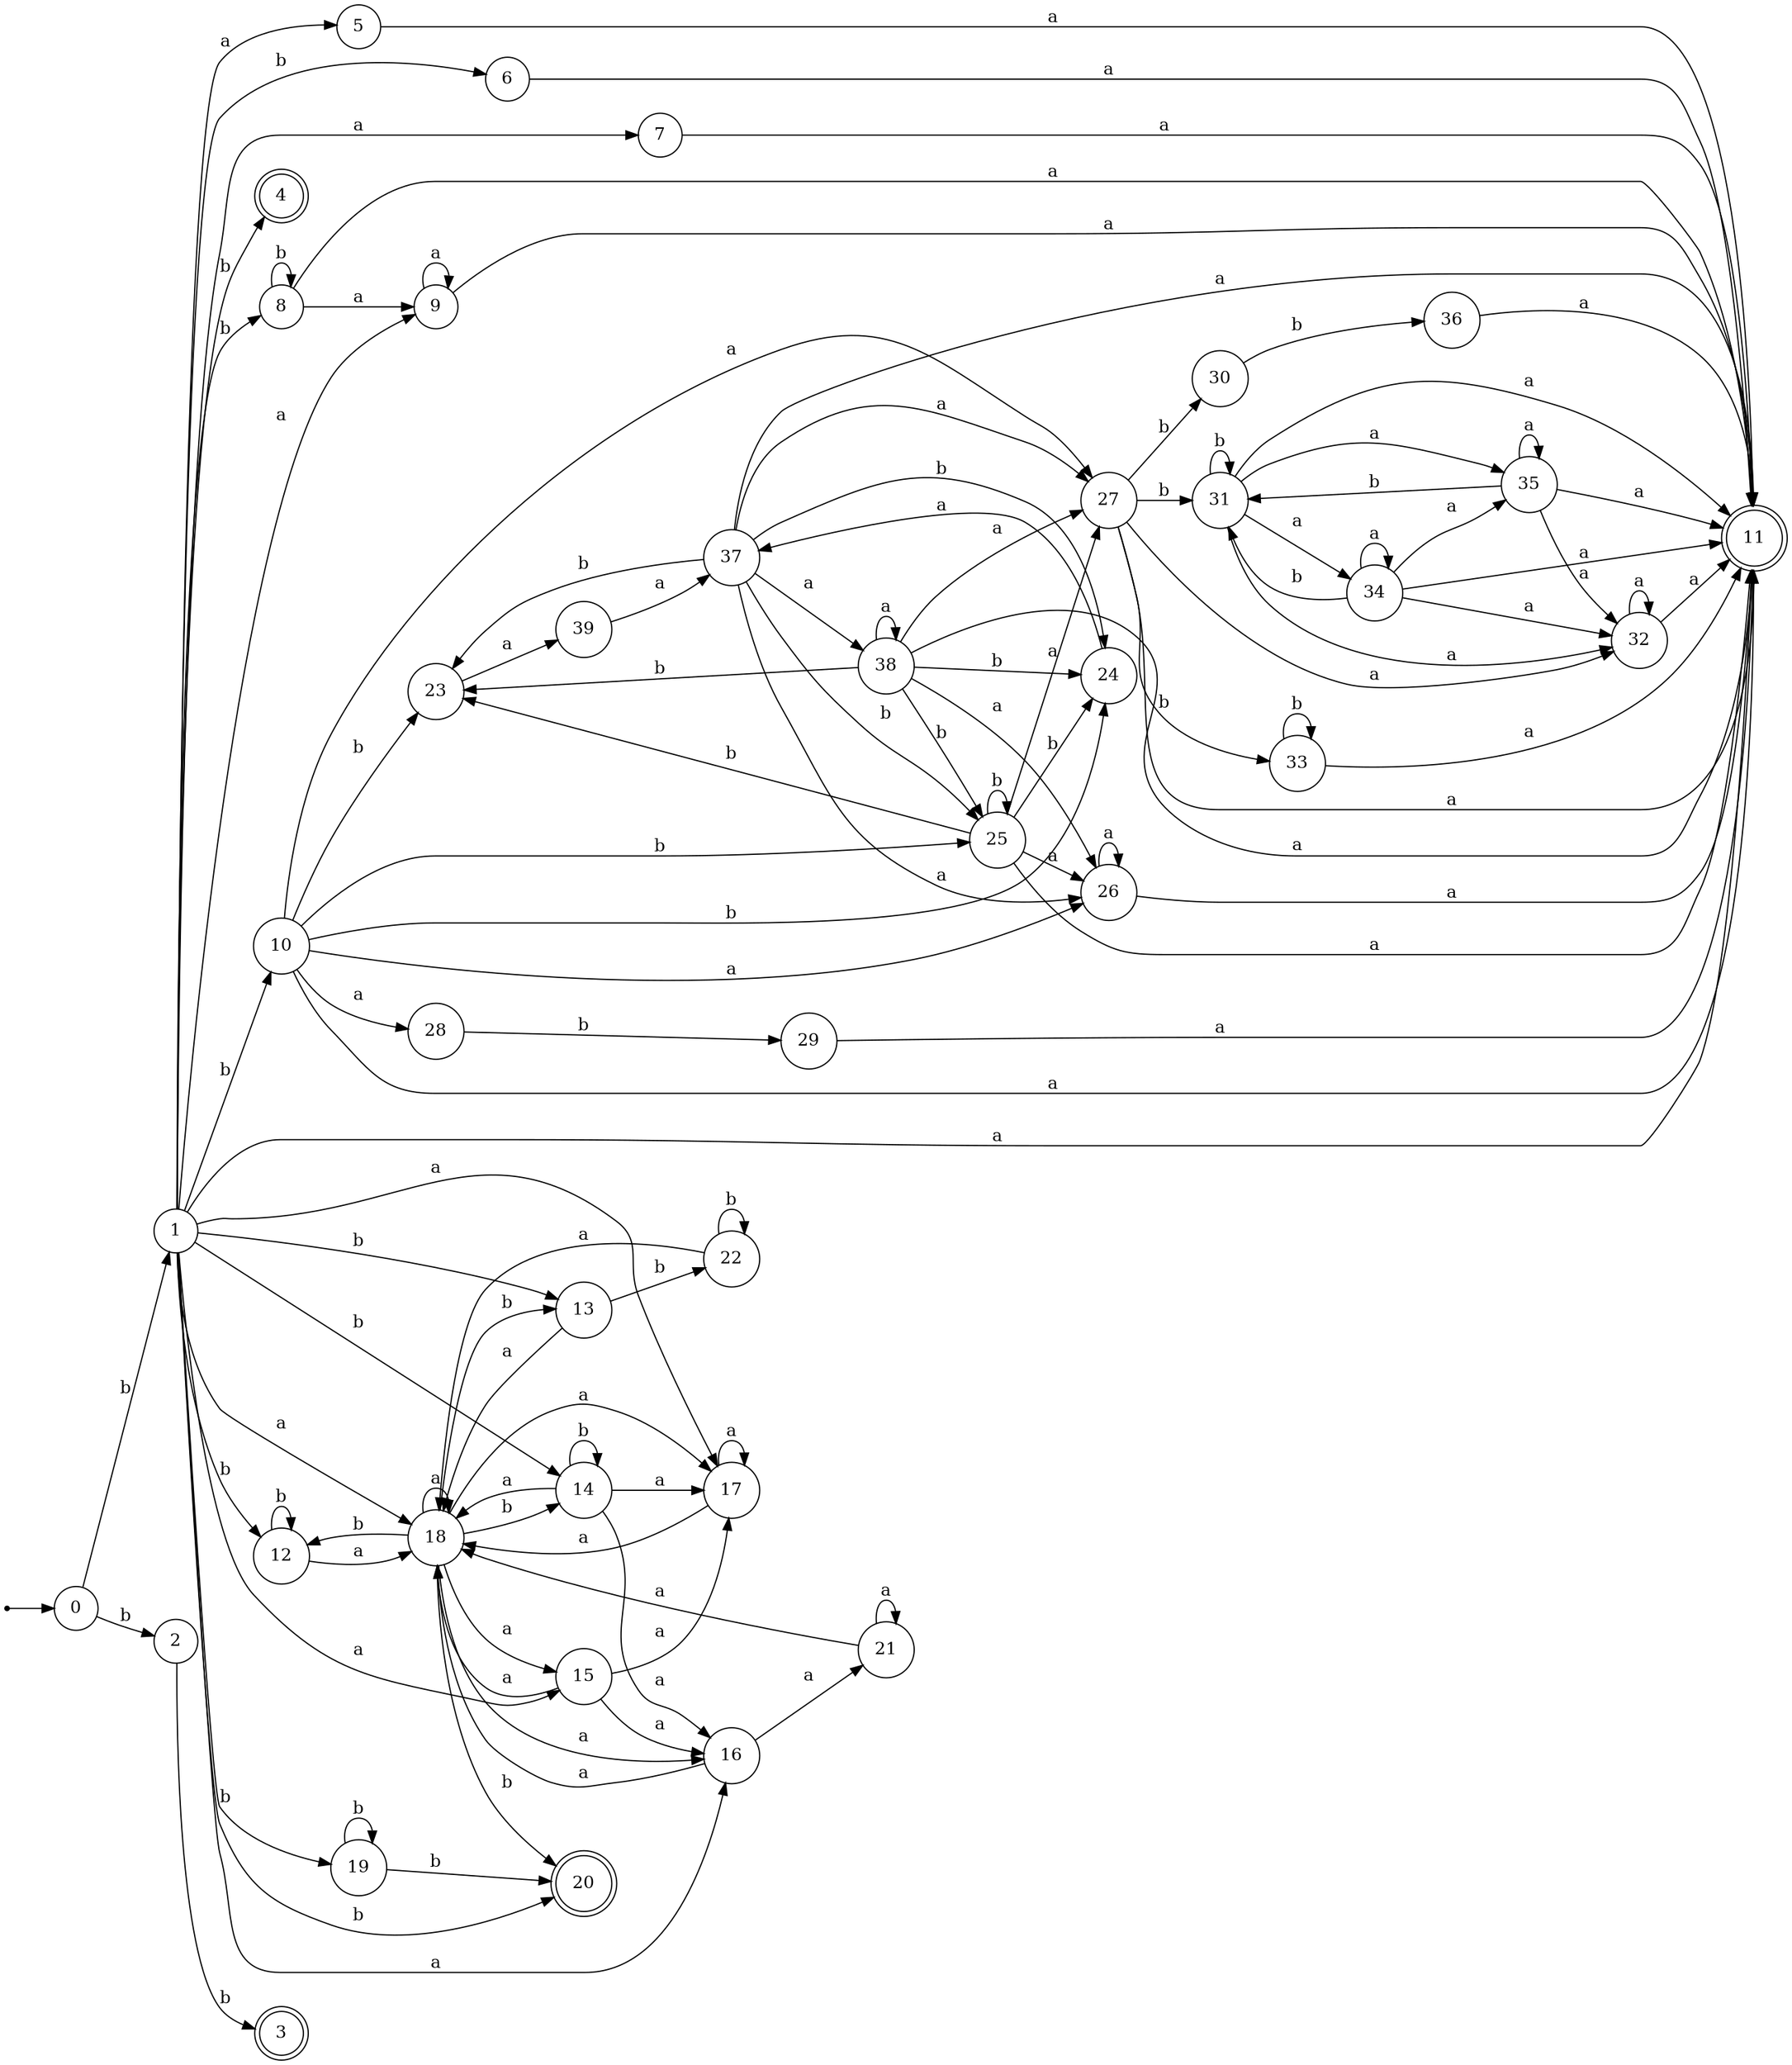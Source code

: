 digraph finite_state_machine {
rankdir=LR;
size="20,20";
node [shape = point]; "dummy0"
node [shape = circle]; "0";
"dummy0" -> "0";
node [shape = circle]; "1";
node [shape = circle]; "2";
node [shape = doublecircle]; "3";node [shape = doublecircle]; "4";node [shape = circle]; "5";
node [shape = circle]; "6";
node [shape = circle]; "7";
node [shape = circle]; "8";
node [shape = circle]; "9";
node [shape = circle]; "10";
node [shape = doublecircle]; "11";node [shape = circle]; "12";
node [shape = circle]; "13";
node [shape = circle]; "14";
node [shape = circle]; "15";
node [shape = circle]; "16";
node [shape = circle]; "17";
node [shape = circle]; "18";
node [shape = circle]; "19";
node [shape = doublecircle]; "20";node [shape = circle]; "21";
node [shape = circle]; "22";
node [shape = circle]; "23";
node [shape = circle]; "24";
node [shape = circle]; "25";
node [shape = circle]; "26";
node [shape = circle]; "27";
node [shape = circle]; "28";
node [shape = circle]; "29";
node [shape = circle]; "30";
node [shape = circle]; "31";
node [shape = circle]; "32";
node [shape = circle]; "33";
node [shape = circle]; "34";
node [shape = circle]; "35";
node [shape = circle]; "36";
node [shape = circle]; "37";
node [shape = circle]; "38";
node [shape = circle]; "39";
"0" -> "1" [label = "b"];
 "0" -> "2" [label = "b"];
 "2" -> "3" [label = "b"];
 "1" -> "4" [label = "b"];
 "1" -> "6" [label = "b"];
 "1" -> "8" [label = "b"];
 "1" -> "10" [label = "b"];
 "1" -> "12" [label = "b"];
 "1" -> "13" [label = "b"];
 "1" -> "14" [label = "b"];
 "1" -> "19" [label = "b"];
 "1" -> "20" [label = "b"];
 "1" -> "5" [label = "a"];
 "1" -> "7" [label = "a"];
 "1" -> "9" [label = "a"];
 "1" -> "11" [label = "a"];
 "1" -> "15" [label = "a"];
 "1" -> "16" [label = "a"];
 "1" -> "17" [label = "a"];
 "1" -> "18" [label = "a"];
 "19" -> "19" [label = "b"];
 "19" -> "20" [label = "b"];
 "18" -> "16" [label = "a"];
 "18" -> "17" [label = "a"];
 "18" -> "18" [label = "a"];
 "18" -> "15" [label = "a"];
 "18" -> "20" [label = "b"];
 "18" -> "12" [label = "b"];
 "18" -> "13" [label = "b"];
 "18" -> "14" [label = "b"];
 "17" -> "17" [label = "a"];
 "17" -> "18" [label = "a"];
 "16" -> "18" [label = "a"];
 "16" -> "21" [label = "a"];
 "21" -> "18" [label = "a"];
 "21" -> "21" [label = "a"];
 "15" -> "16" [label = "a"];
 "15" -> "17" [label = "a"];
 "15" -> "18" [label = "a"];
 "14" -> "14" [label = "b"];
 "14" -> "16" [label = "a"];
 "14" -> "17" [label = "a"];
 "14" -> "18" [label = "a"];
 "13" -> "22" [label = "b"];
 "13" -> "18" [label = "a"];
 "22" -> "22" [label = "b"];
 "22" -> "18" [label = "a"];
 "12" -> "12" [label = "b"];
 "12" -> "18" [label = "a"];
 "10" -> "24" [label = "b"];
 "10" -> "25" [label = "b"];
 "10" -> "23" [label = "b"];
 "10" -> "11" [label = "a"];
 "10" -> "26" [label = "a"];
 "10" -> "27" [label = "a"];
 "10" -> "28" [label = "a"];
 "28" -> "29" [label = "b"];
 "29" -> "11" [label = "a"];
 "27" -> "33" [label = "b"];
 "27" -> "30" [label = "b"];
 "27" -> "31" [label = "b"];
 "27" -> "32" [label = "a"];
 "27" -> "11" [label = "a"];
 "33" -> "33" [label = "b"];
 "33" -> "11" [label = "a"];
 "32" -> "32" [label = "a"];
 "32" -> "11" [label = "a"];
 "31" -> "31" [label = "b"];
 "31" -> "32" [label = "a"];
 "31" -> "11" [label = "a"];
 "31" -> "34" [label = "a"];
 "31" -> "35" [label = "a"];
 "35" -> "32" [label = "a"];
 "35" -> "11" [label = "a"];
 "35" -> "35" [label = "a"];
 "35" -> "31" [label = "b"];
 "34" -> "32" [label = "a"];
 "34" -> "11" [label = "a"];
 "34" -> "34" [label = "a"];
 "34" -> "35" [label = "a"];
 "34" -> "31" [label = "b"];
 "30" -> "36" [label = "b"];
 "36" -> "11" [label = "a"];
 "26" -> "26" [label = "a"];
 "26" -> "11" [label = "a"];
 "25" -> "24" [label = "b"];
 "25" -> "25" [label = "b"];
 "25" -> "23" [label = "b"];
 "25" -> "11" [label = "a"];
 "25" -> "26" [label = "a"];
 "25" -> "27" [label = "a"];
 "24" -> "37" [label = "a"];
 "37" -> "24" [label = "b"];
 "37" -> "25" [label = "b"];
 "37" -> "23" [label = "b"];
 "37" -> "11" [label = "a"];
 "37" -> "26" [label = "a"];
 "37" -> "27" [label = "a"];
 "37" -> "38" [label = "a"];
 "38" -> "11" [label = "a"];
 "38" -> "26" [label = "a"];
 "38" -> "27" [label = "a"];
 "38" -> "38" [label = "a"];
 "38" -> "24" [label = "b"];
 "38" -> "25" [label = "b"];
 "38" -> "23" [label = "b"];
 "23" -> "39" [label = "a"];
 "39" -> "37" [label = "a"];
 "9" -> "9" [label = "a"];
 "9" -> "11" [label = "a"];
 "8" -> "8" [label = "b"];
 "8" -> "9" [label = "a"];
 "8" -> "11" [label = "a"];
 "7" -> "11" [label = "a"];
 "6" -> "11" [label = "a"];
 "5" -> "11" [label = "a"];
 }
